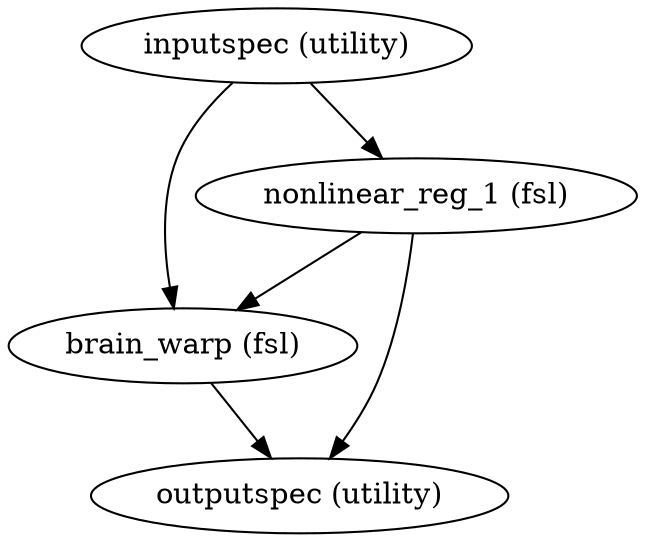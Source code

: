 strict digraph  {
"inputspec (utility)";
"nonlinear_reg_1 (fsl)";
"brain_warp (fsl)";
"outputspec (utility)";
"inputspec (utility)" -> "nonlinear_reg_1 (fsl)";
"inputspec (utility)" -> "brain_warp (fsl)";
"nonlinear_reg_1 (fsl)" -> "outputspec (utility)";
"nonlinear_reg_1 (fsl)" -> "brain_warp (fsl)";
"brain_warp (fsl)" -> "outputspec (utility)";
}
